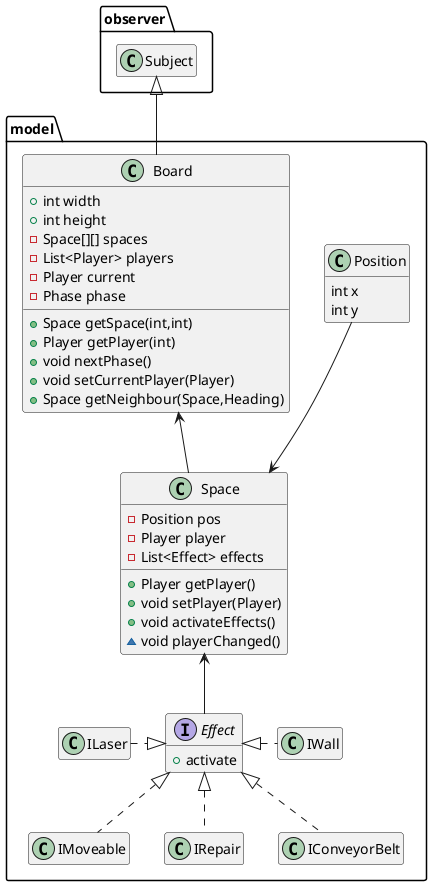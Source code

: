 @startuml
hide empty members

package model {
	interface Effect {
		+ activate
	}
	class Position {
		int x
		int y
	}

	class Board {
	+ int width
	+ int height
	- Space[][] spaces
	- List<Player> players
	- Player current
	- Phase phase
	+ Space getSpace(int,int)
	+ Player getPlayer(int)
	+ void nextPhase()
	+ void setCurrentPlayer(Player)
	+ Space getNeighbour(Space,Heading)
	}

	class Space {
	- Position pos
	- Player player
	- List<Effect> effects
	+ Player getPlayer()
	+ void setPlayer(Player)
	+ void activateEffects()
	~ void playerChanged()
	}
	
	class IMoveable{
	}
	class ILaser{
	}
	class IRepair{
	}
	class IWall{
	}
	class IConveyorBelt{
	}
}
Space <-up- Position
Space <-- Effect

Effect <|.. IMoveable 
Effect <|.left. ILaser 
Effect <|.. IRepair 
Effect <|.right. IWall 
Effect <|.. IConveyorBelt 
Board <-- Space 
observer.Subject <|-- Board

@enduml